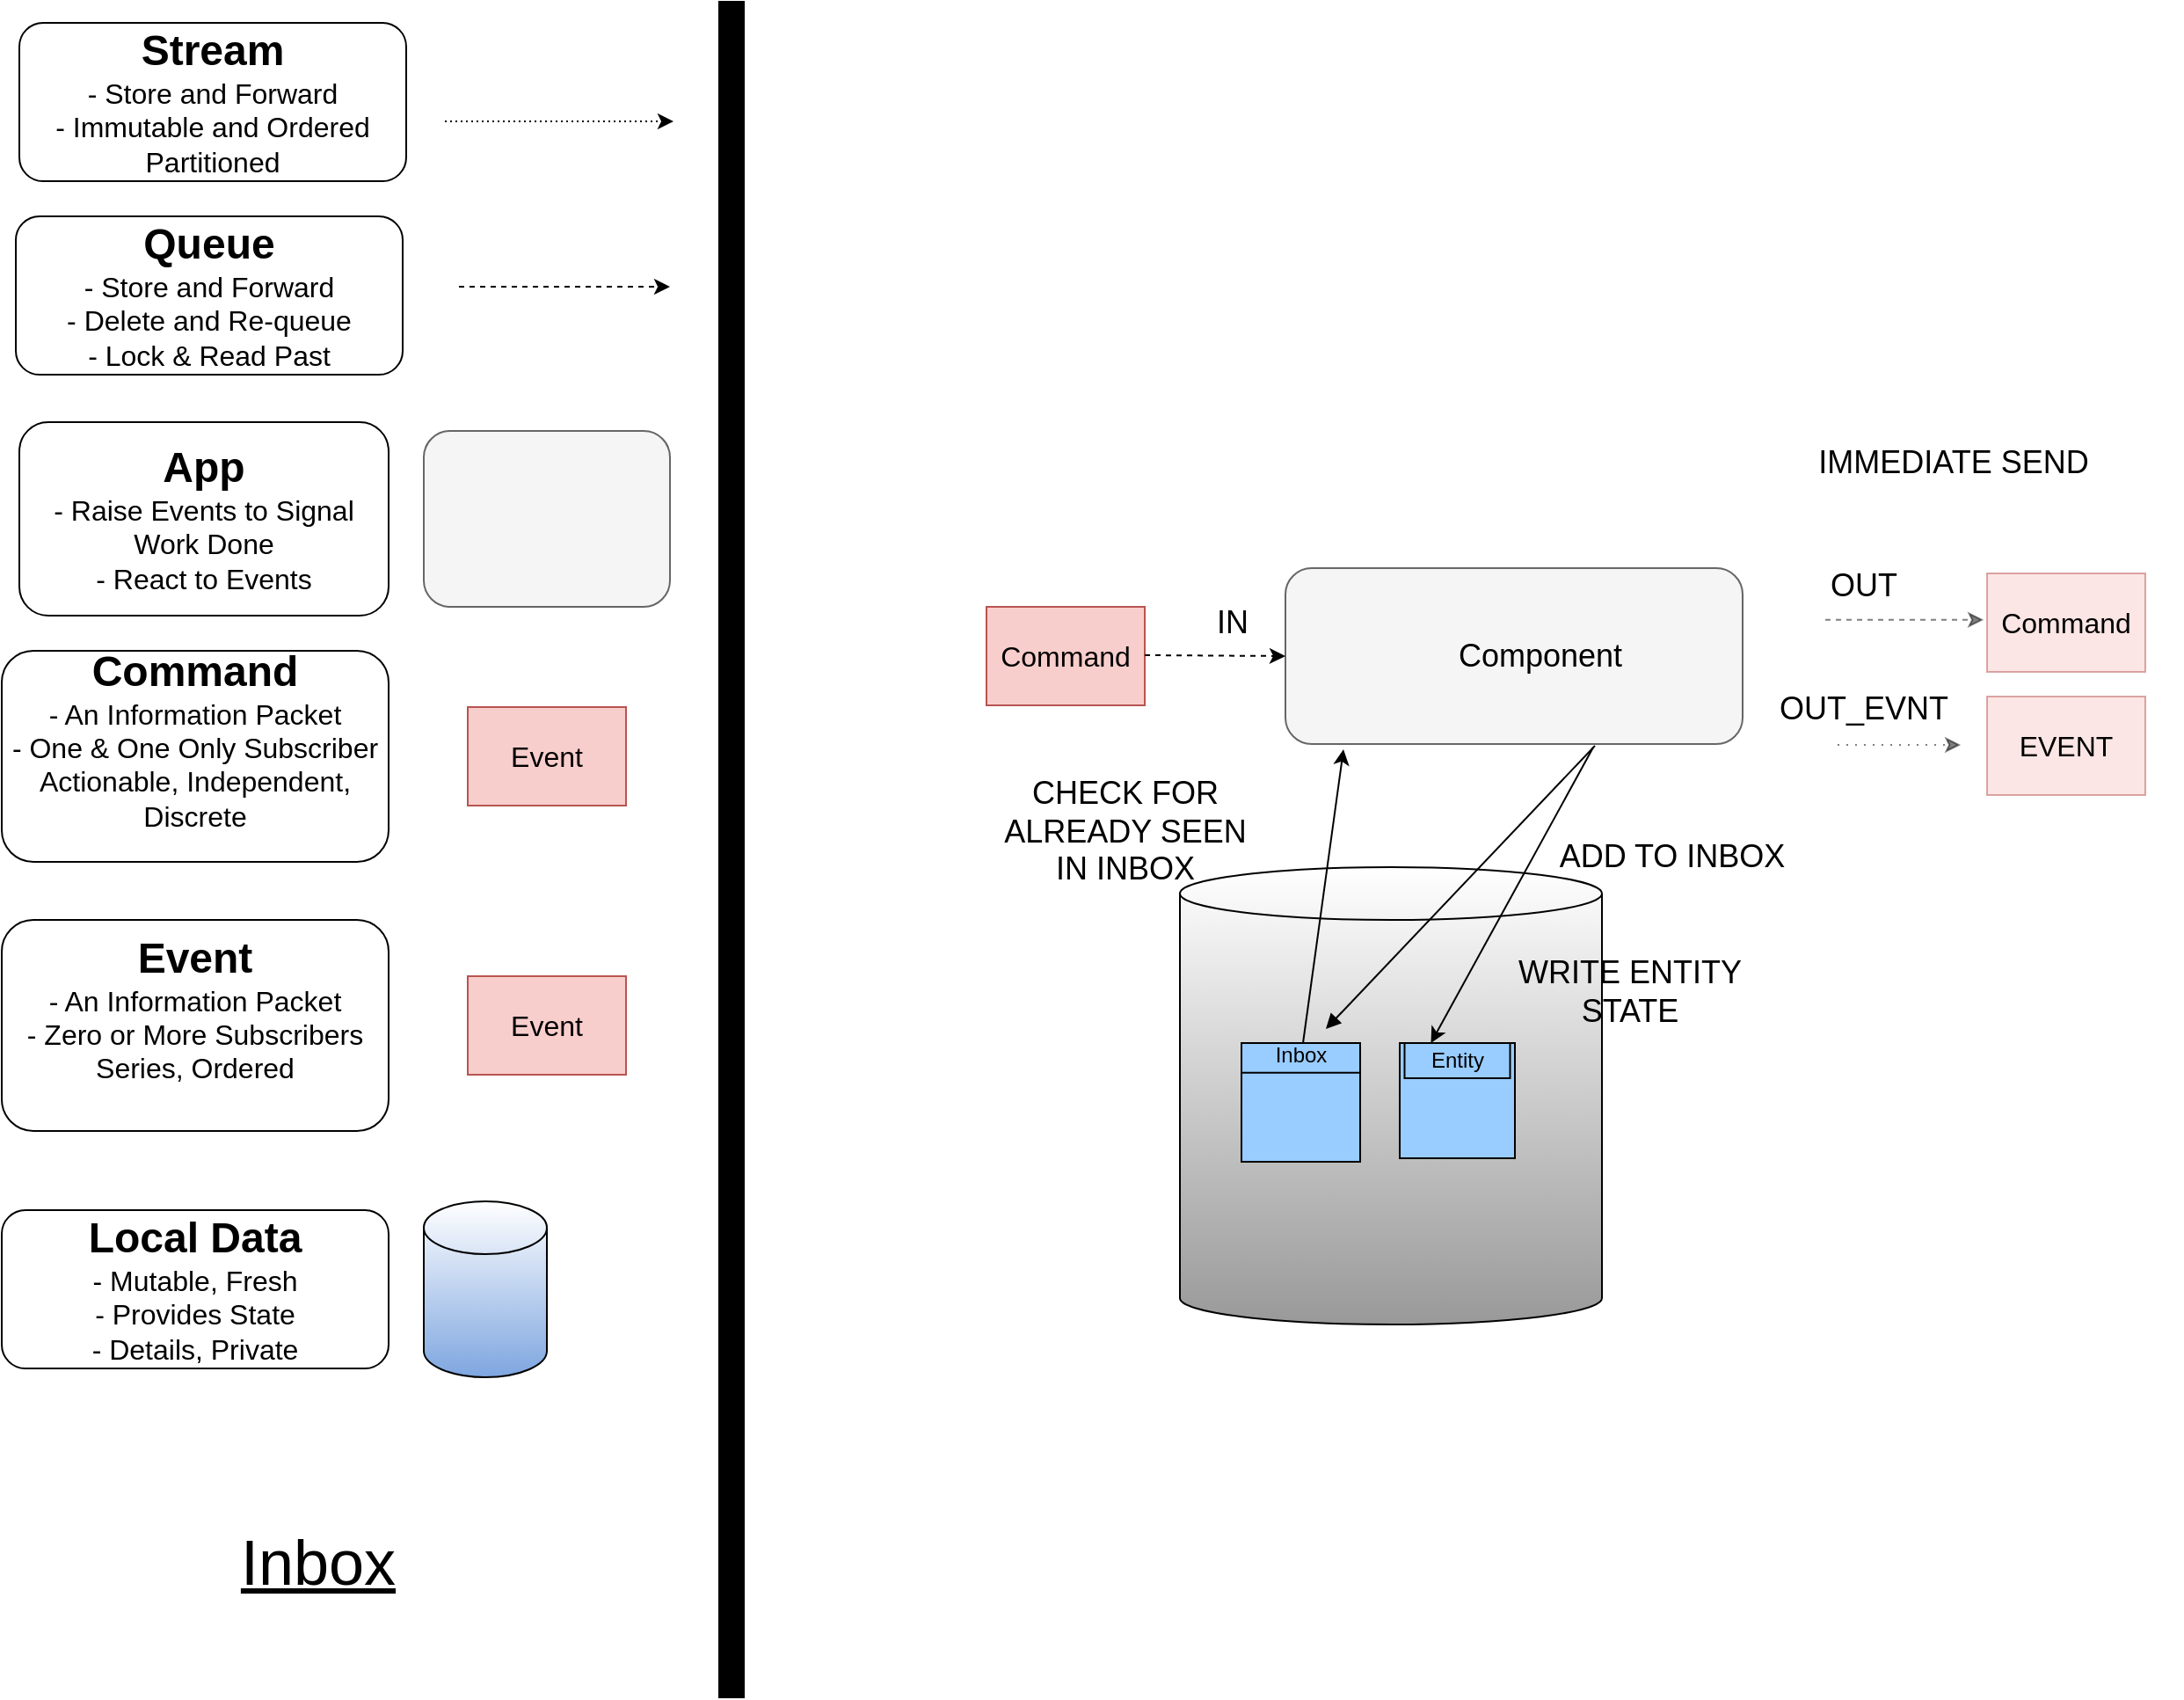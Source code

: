<mxfile version="20.2.3" type="device"><diagram id="pcaaQmTFH2aQWBKelV1g" name="Page-1"><mxGraphModel dx="3178" dy="1946" grid="1" gridSize="10" guides="1" tooltips="1" connect="1" arrows="1" fold="1" page="1" pageScale="1" pageWidth="1169" pageHeight="827" math="0" shadow="0"><root><mxCell id="0"/><mxCell id="1" parent="0"/><mxCell id="7I5y3hVW5wrM2McRz8lY-1" value="" style="shape=cylinder3;whiteSpace=wrap;html=1;boundedLbl=1;backgroundOutline=1;size=15;gradientColor=#999999;" parent="1" vertex="1"><mxGeometry x="690" y="530" width="240" height="260" as="geometry"/></mxCell><mxCell id="6UaqGpPZ1TzohKIXtrnp-2" value="&lt;font style=&quot;font-size: 16px&quot;&gt;Command&lt;/font&gt;" style="rounded=0;whiteSpace=wrap;html=1;fillColor=#f8cecc;strokeColor=#b85450;" parent="1" vertex="1"><mxGeometry x="580" y="382" width="90" height="56" as="geometry"/></mxCell><mxCell id="6UaqGpPZ1TzohKIXtrnp-16" value="&lt;span style=&quot;font-size: 36px;&quot;&gt;&lt;u&gt;Inbox&lt;/u&gt;&lt;/span&gt;" style="text;html=1;strokeColor=none;fillColor=none;align=center;verticalAlign=middle;whiteSpace=wrap;rounded=0;" parent="1" vertex="1"><mxGeometry x="30" y="890" width="340" height="70" as="geometry"/></mxCell><mxCell id="UILpSTosuJdpvX4uOPPg-1" value="" style="rounded=1;whiteSpace=wrap;html=1;fillColor=#f5f5f5;strokeColor=#666666;fontColor=#333333;" parent="1" vertex="1"><mxGeometry x="750" y="360" width="260" height="100" as="geometry"/></mxCell><mxCell id="UILpSTosuJdpvX4uOPPg-2" value="&lt;font style=&quot;font-size: 18px&quot;&gt;Component&lt;/font&gt;" style="text;html=1;strokeColor=none;fillColor=none;align=center;verticalAlign=middle;whiteSpace=wrap;rounded=0;" parent="1" vertex="1"><mxGeometry x="840" y="385" width="110" height="50" as="geometry"/></mxCell><mxCell id="UILpSTosuJdpvX4uOPPg-3" value="" style="endArrow=classic;html=1;dashed=1;" parent="1" edge="1"><mxGeometry width="50" height="50" relative="1" as="geometry"><mxPoint x="670" y="409.5" as="sourcePoint"/><mxPoint x="750" y="410" as="targetPoint"/></mxGeometry></mxCell><mxCell id="UILpSTosuJdpvX4uOPPg-4" value="&lt;font style=&quot;font-size: 18px&quot;&gt;IN&lt;/font&gt;" style="text;html=1;strokeColor=none;fillColor=none;align=center;verticalAlign=middle;whiteSpace=wrap;rounded=0;" parent="1" vertex="1"><mxGeometry x="690" y="381" width="60" height="20" as="geometry"/></mxCell><mxCell id="7I5y3hVW5wrM2McRz8lY-4" value="" style="endArrow=none;html=1;rounded=0;endFill=0;startArrow=block;startFill=1;entryX=0.677;entryY=1.01;entryDx=0;entryDy=0;entryPerimeter=0;" parent="1" source="HbNdEivrcMk2HuLZJGIT-6" target="UILpSTosuJdpvX4uOPPg-1" edge="1"><mxGeometry width="50" height="50" relative="1" as="geometry"><mxPoint x="530" y="310" as="sourcePoint"/><mxPoint x="580" y="260" as="targetPoint"/></mxGeometry></mxCell><mxCell id="7I5y3hVW5wrM2McRz8lY-8" value="&lt;font style=&quot;font-size: 18px&quot;&gt;WRITE ENTITY STATE&lt;/font&gt;" style="text;html=1;strokeColor=none;fillColor=none;align=center;verticalAlign=middle;whiteSpace=wrap;rounded=0;" parent="1" vertex="1"><mxGeometry x="880.5" y="587" width="130" height="28" as="geometry"/></mxCell><UserObject label="" tooltip="Inertia.&#10;Likely to face a resistance to change." id="5hrJnP4Z-6MPHhdoG43W-8"><mxCell style="rounded=0;whiteSpace=wrap;html=1;strokeColor=#000000;strokeWidth=5;fillColor=#000000;fontSize=14;" parent="1" vertex="1"><mxGeometry x="430" y="40" width="10" height="960" as="geometry"/></mxCell></UserObject><mxCell id="9AZ__q4x3iSLk9VEfLXG-1" value="&lt;font style=&quot;&quot;&gt;&lt;font style=&quot;font-size: 24px;&quot;&gt;&lt;b&gt;Stream&lt;/b&gt;&lt;/font&gt;&lt;br&gt;&lt;span style=&quot;font-size: 16px;&quot;&gt;- Store and Forward&lt;/span&gt;&lt;br&gt;&lt;span style=&quot;font-size: 16px;&quot;&gt;- Immutable and Ordered&lt;br&gt;Partitioned&lt;br&gt;&lt;/span&gt;&lt;/font&gt;" style="rounded=1;whiteSpace=wrap;html=1;" parent="1" vertex="1"><mxGeometry x="30" y="50" width="220" height="90" as="geometry"/></mxCell><mxCell id="9AZ__q4x3iSLk9VEfLXG-2" value="" style="endArrow=classic;html=1;dashed=1;dashPattern=1 2;" parent="1" edge="1"><mxGeometry width="50" height="50" relative="1" as="geometry"><mxPoint x="272" y="106" as="sourcePoint"/><mxPoint x="402" y="106" as="targetPoint"/></mxGeometry></mxCell><mxCell id="9AZ__q4x3iSLk9VEfLXG-3" value="&lt;font style=&quot;&quot;&gt;&lt;span style=&quot;font-size: 24px;&quot;&gt;&lt;b&gt;App&lt;br&gt;&lt;/b&gt;&lt;/span&gt;&lt;span style=&quot;font-size: 16px;&quot;&gt;- &lt;/span&gt;&lt;span style=&quot;font-size: 16px;&quot;&gt;Raise Events to Signal Work Done&lt;br&gt;- React to Events&lt;br&gt;&lt;/span&gt;&lt;/font&gt;" style="rounded=1;whiteSpace=wrap;html=1;" parent="1" vertex="1"><mxGeometry x="30" y="277" width="210" height="110" as="geometry"/></mxCell><mxCell id="9AZ__q4x3iSLk9VEfLXG-4" value="" style="rounded=1;whiteSpace=wrap;html=1;fillColor=#f5f5f5;strokeColor=#666666;fontColor=#333333;" parent="1" vertex="1"><mxGeometry x="260" y="282" width="140" height="100" as="geometry"/></mxCell><mxCell id="9AZ__q4x3iSLk9VEfLXG-5" value="&lt;font style=&quot;font-size: 16px&quot;&gt;Event&lt;/font&gt;" style="rounded=0;whiteSpace=wrap;html=1;fillColor=#f8cecc;strokeColor=#b85450;" parent="1" vertex="1"><mxGeometry x="285" y="439" width="90" height="56" as="geometry"/></mxCell><mxCell id="9AZ__q4x3iSLk9VEfLXG-6" value="&lt;font style=&quot;&quot;&gt;&lt;span style=&quot;font-size: 24px;&quot;&gt;&lt;b&gt;Command&lt;br&gt;&lt;/b&gt;&lt;/span&gt;&lt;span style=&quot;font-size: 16px;&quot;&gt;- An Information Packet&lt;br&gt;&lt;/span&gt;&lt;span style=&quot;font-size: 16px;&quot;&gt;- One &amp;amp; One Only Subscriber&lt;br&gt;Actionable, Independent, Discrete&lt;br&gt;&lt;br&gt;&lt;/span&gt;&lt;/font&gt;" style="rounded=1;whiteSpace=wrap;html=1;" parent="1" vertex="1"><mxGeometry x="20" y="407" width="220" height="120" as="geometry"/></mxCell><mxCell id="9AZ__q4x3iSLk9VEfLXG-7" value="" style="shape=cylinder3;whiteSpace=wrap;html=1;boundedLbl=1;backgroundOutline=1;size=15;gradientColor=#7EA6E0;" parent="1" vertex="1"><mxGeometry x="260" y="720" width="70" height="100" as="geometry"/></mxCell><mxCell id="9AZ__q4x3iSLk9VEfLXG-8" value="&lt;font style=&quot;&quot;&gt;&lt;font style=&quot;font-size: 24px;&quot;&gt;&lt;b&gt;Local Data&lt;/b&gt;&lt;/font&gt;&lt;br&gt;&lt;span style=&quot;font-size: 16px;&quot;&gt;- Mutable, Fresh&lt;br&gt;&lt;/span&gt;&lt;span style=&quot;font-size: 16px;&quot;&gt;- Provides State&lt;br&gt;- Details, Private&lt;br&gt;&lt;/span&gt;&lt;/font&gt;" style="rounded=1;whiteSpace=wrap;html=1;" parent="1" vertex="1"><mxGeometry x="20" y="725" width="220" height="90" as="geometry"/></mxCell><mxCell id="9AZ__q4x3iSLk9VEfLXG-9" value="&lt;font style=&quot;&quot;&gt;&lt;font style=&quot;font-size: 24px;&quot;&gt;&lt;b&gt;Queue&lt;/b&gt;&lt;/font&gt;&lt;br&gt;&lt;span style=&quot;font-size: 16px;&quot;&gt;- Store and Forward&lt;/span&gt;&lt;br&gt;&lt;span style=&quot;font-size: 16px;&quot;&gt;- Delete and Re-queue&lt;br&gt;- Lock &amp;amp; Read Past&lt;br&gt;&lt;/span&gt;&lt;/font&gt;" style="rounded=1;whiteSpace=wrap;html=1;" parent="1" vertex="1"><mxGeometry x="28" y="160" width="220" height="90" as="geometry"/></mxCell><mxCell id="9AZ__q4x3iSLk9VEfLXG-11" value="&lt;font style=&quot;font-size: 16px&quot;&gt;Event&lt;/font&gt;" style="rounded=0;whiteSpace=wrap;html=1;fillColor=#f8cecc;strokeColor=#b85450;" parent="1" vertex="1"><mxGeometry x="285" y="592" width="90" height="56" as="geometry"/></mxCell><mxCell id="9AZ__q4x3iSLk9VEfLXG-12" value="&lt;font style=&quot;&quot;&gt;&lt;span style=&quot;font-size: 24px;&quot;&gt;&lt;b&gt;Event&lt;br&gt;&lt;/b&gt;&lt;/span&gt;&lt;span style=&quot;font-size: 16px;&quot;&gt;- An Information Packet&lt;br&gt;&lt;/span&gt;&lt;span style=&quot;font-size: 16px;&quot;&gt;- Zero or More Subscribers&lt;br&gt;Series, Ordered&lt;br&gt;&lt;br&gt;&lt;/span&gt;&lt;/font&gt;" style="rounded=1;whiteSpace=wrap;html=1;" parent="1" vertex="1"><mxGeometry x="20" y="560" width="220" height="120" as="geometry"/></mxCell><mxCell id="x_u-LXFQVxiJSXTFGkPx-1" value="" style="endArrow=classic;html=1;dashed=1;" parent="1" edge="1"><mxGeometry width="50" height="50" relative="1" as="geometry"><mxPoint x="280" y="200" as="sourcePoint"/><mxPoint x="400" y="200" as="targetPoint"/></mxGeometry></mxCell><mxCell id="lPSDDgp838rW2fuu3CZK-4" value="&lt;font style=&quot;font-size: 18px&quot;&gt;ADD TO INBOX&lt;br&gt;&lt;/font&gt;" style="text;html=1;strokeColor=none;fillColor=none;align=center;verticalAlign=middle;whiteSpace=wrap;rounded=0;" parent="1" vertex="1"><mxGeometry x="900" y="484" width="140" height="80" as="geometry"/></mxCell><mxCell id="HbNdEivrcMk2HuLZJGIT-1" value="" style="whiteSpace=wrap;html=1;aspect=fixed;fillColor=#99CCFF;" parent="1" vertex="1"><mxGeometry x="725" y="630" width="67.5" height="67.5" as="geometry"/></mxCell><mxCell id="HbNdEivrcMk2HuLZJGIT-2" value="" style="endArrow=none;html=1;rounded=0;exitX=0;exitY=0.25;exitDx=0;exitDy=0;entryX=1;entryY=0.25;entryDx=0;entryDy=0;" parent="1" source="HbNdEivrcMk2HuLZJGIT-1" target="HbNdEivrcMk2HuLZJGIT-1" edge="1"><mxGeometry width="50" height="50" relative="1" as="geometry"><mxPoint x="1042.5" y="823" as="sourcePoint"/><mxPoint x="1092.5" y="773" as="targetPoint"/></mxGeometry></mxCell><mxCell id="HbNdEivrcMk2HuLZJGIT-5" value="" style="endArrow=none;html=1;rounded=0;exitX=0;exitY=0.25;exitDx=0;exitDy=0;entryX=1;entryY=0.25;entryDx=0;entryDy=0;" parent="1" source="HbNdEivrcMk2HuLZJGIT-4" target="HbNdEivrcMk2HuLZJGIT-4" edge="1"><mxGeometry width="50" height="50" relative="1" as="geometry"><mxPoint x="1127.5" y="823" as="sourcePoint"/><mxPoint x="1177.5" y="773" as="targetPoint"/></mxGeometry></mxCell><mxCell id="HbNdEivrcMk2HuLZJGIT-6" value="&lt;font style=&quot;font-size: 12px;&quot;&gt;Inbox&lt;/font&gt;" style="text;html=1;strokeColor=none;fillColor=none;align=center;verticalAlign=middle;whiteSpace=wrap;rounded=0;" parent="1" vertex="1"><mxGeometry x="728.75" y="622" width="60" height="30" as="geometry"/></mxCell><mxCell id="HbNdEivrcMk2HuLZJGIT-16" value="" style="endArrow=classic;html=1;rounded=0;fontSize=12;exitX=0.673;exitY=1.02;exitDx=0;exitDy=0;exitPerimeter=0;entryX=0.25;entryY=0;entryDx=0;entryDy=0;" parent="1" source="UILpSTosuJdpvX4uOPPg-1" target="HbNdEivrcMk2HuLZJGIT-3" edge="1"><mxGeometry width="50" height="50" relative="1" as="geometry"><mxPoint x="870" y="690" as="sourcePoint"/><mxPoint x="920" y="640" as="targetPoint"/></mxGeometry></mxCell><mxCell id="HbNdEivrcMk2HuLZJGIT-18" value="&lt;font style=&quot;font-size: 16px&quot;&gt;EVENT&lt;/font&gt;" style="rounded=0;whiteSpace=wrap;html=1;fillColor=#f8cecc;strokeColor=#b85450;opacity=50;" parent="1" vertex="1"><mxGeometry x="1149" y="433" width="90" height="56" as="geometry"/></mxCell><mxCell id="HbNdEivrcMk2HuLZJGIT-19" value="&lt;font style=&quot;font-size: 18px&quot;&gt;OUT_EVNT&lt;/font&gt;" style="text;html=1;strokeColor=none;fillColor=none;align=center;verticalAlign=middle;whiteSpace=wrap;rounded=0;opacity=50;" parent="1" vertex="1"><mxGeometry x="1049" y="430" width="60" height="20" as="geometry"/></mxCell><mxCell id="HbNdEivrcMk2HuLZJGIT-20" value="" style="endArrow=classic;html=1;dashed=1;opacity=50;" parent="1" edge="1"><mxGeometry width="50" height="50" relative="1" as="geometry"><mxPoint x="1057" y="389.41" as="sourcePoint"/><mxPoint x="1147" y="389.41" as="targetPoint"/></mxGeometry></mxCell><mxCell id="HbNdEivrcMk2HuLZJGIT-21" value="&lt;font style=&quot;font-size: 18px&quot;&gt;OUT&lt;/font&gt;" style="text;html=1;strokeColor=none;fillColor=none;align=center;verticalAlign=middle;whiteSpace=wrap;rounded=0;opacity=50;" parent="1" vertex="1"><mxGeometry x="1049" y="360" width="60" height="20" as="geometry"/></mxCell><mxCell id="HbNdEivrcMk2HuLZJGIT-22" value="&lt;font style=&quot;font-size: 16px&quot;&gt;Command&lt;/font&gt;" style="rounded=0;whiteSpace=wrap;html=1;fillColor=#f8cecc;strokeColor=#b85450;opacity=50;" parent="1" vertex="1"><mxGeometry x="1149" y="363" width="90" height="56" as="geometry"/></mxCell><mxCell id="HbNdEivrcMk2HuLZJGIT-4" value="" style="whiteSpace=wrap;html=1;aspect=fixed;fillColor=#99CCFF;" parent="1" vertex="1"><mxGeometry x="815" y="630" width="65.5" height="65.5" as="geometry"/></mxCell><mxCell id="HbNdEivrcMk2HuLZJGIT-23" value="" style="endArrow=classic;html=1;dashed=1;dashPattern=1 4;opacity=50;" parent="1" edge="1"><mxGeometry width="50" height="50" relative="1" as="geometry"><mxPoint x="1064" y="460.5" as="sourcePoint"/><mxPoint x="1134" y="460.5" as="targetPoint"/></mxGeometry></mxCell><mxCell id="HbNdEivrcMk2HuLZJGIT-25" value="&lt;font style=&quot;font-size: 18px&quot;&gt;IMMEDIATE SEND&lt;br&gt;&lt;/font&gt;" style="text;html=1;strokeColor=none;fillColor=none;align=center;verticalAlign=middle;whiteSpace=wrap;rounded=0;" parent="1" vertex="1"><mxGeometry x="1000" y="260" width="260" height="80" as="geometry"/></mxCell><mxCell id="HbNdEivrcMk2HuLZJGIT-3" value="&lt;font style=&quot;font-size: 12px;&quot;&gt;Entity&lt;/font&gt;" style="text;html=1;strokeColor=default;fillColor=none;align=center;verticalAlign=middle;whiteSpace=wrap;rounded=0;" parent="1" vertex="1"><mxGeometry x="817.75" y="630" width="60" height="20" as="geometry"/></mxCell><mxCell id="sdthdR0geuH6Tl3lb4MF-8" value="" style="endArrow=classic;html=1;rounded=0;endFill=1;startArrow=none;startFill=0;entryX=0.127;entryY=1.03;entryDx=0;entryDy=0;entryPerimeter=0;" edge="1" parent="1" target="UILpSTosuJdpvX4uOPPg-1"><mxGeometry width="50" height="50" relative="1" as="geometry"><mxPoint x="760" y="630" as="sourcePoint"/><mxPoint x="936.02" y="471" as="targetPoint"/></mxGeometry></mxCell><mxCell id="sdthdR0geuH6Tl3lb4MF-9" value="&lt;font style=&quot;font-size: 18px&quot;&gt;CHECK FOR ALREADY SEEN IN INBOX&lt;br&gt;&lt;/font&gt;" style="text;html=1;strokeColor=none;fillColor=none;align=center;verticalAlign=middle;whiteSpace=wrap;rounded=0;" vertex="1" parent="1"><mxGeometry x="588.75" y="470" width="140" height="80" as="geometry"/></mxCell></root></mxGraphModel></diagram></mxfile>